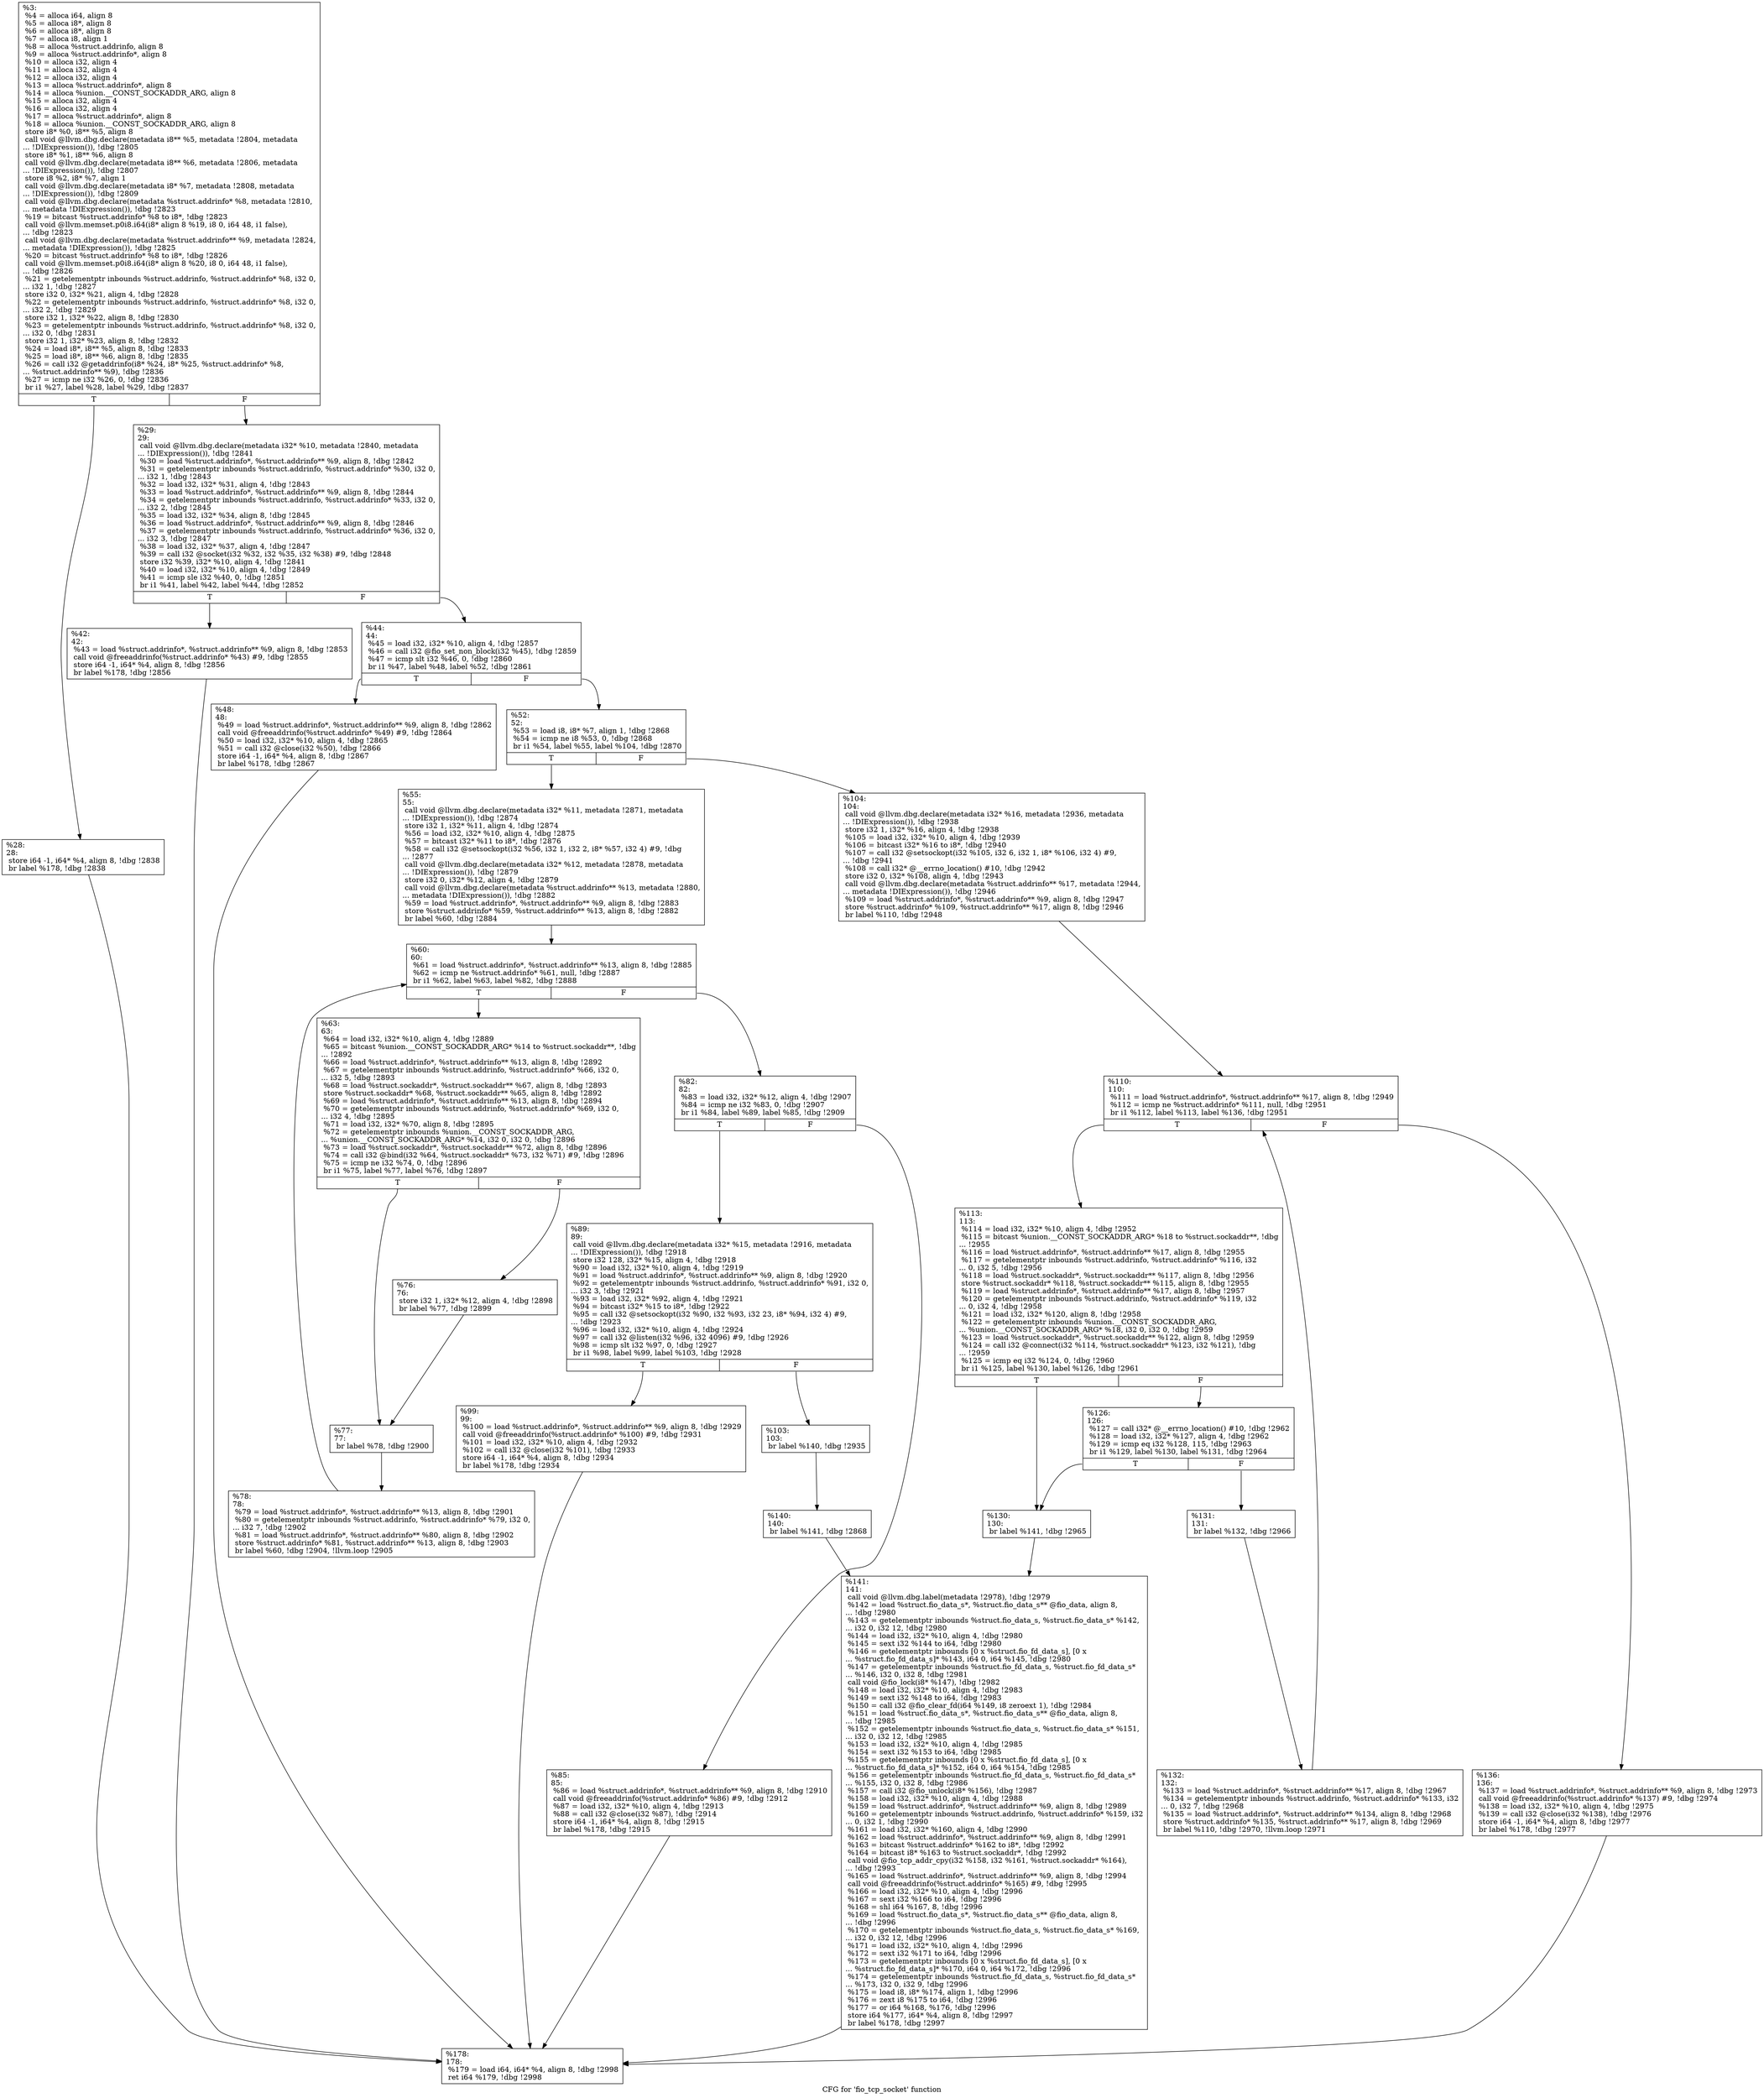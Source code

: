digraph "CFG for 'fio_tcp_socket' function" {
	label="CFG for 'fio_tcp_socket' function";

	Node0x5568515876b0 [shape=record,label="{%3:\l  %4 = alloca i64, align 8\l  %5 = alloca i8*, align 8\l  %6 = alloca i8*, align 8\l  %7 = alloca i8, align 1\l  %8 = alloca %struct.addrinfo, align 8\l  %9 = alloca %struct.addrinfo*, align 8\l  %10 = alloca i32, align 4\l  %11 = alloca i32, align 4\l  %12 = alloca i32, align 4\l  %13 = alloca %struct.addrinfo*, align 8\l  %14 = alloca %union.__CONST_SOCKADDR_ARG, align 8\l  %15 = alloca i32, align 4\l  %16 = alloca i32, align 4\l  %17 = alloca %struct.addrinfo*, align 8\l  %18 = alloca %union.__CONST_SOCKADDR_ARG, align 8\l  store i8* %0, i8** %5, align 8\l  call void @llvm.dbg.declare(metadata i8** %5, metadata !2804, metadata\l... !DIExpression()), !dbg !2805\l  store i8* %1, i8** %6, align 8\l  call void @llvm.dbg.declare(metadata i8** %6, metadata !2806, metadata\l... !DIExpression()), !dbg !2807\l  store i8 %2, i8* %7, align 1\l  call void @llvm.dbg.declare(metadata i8* %7, metadata !2808, metadata\l... !DIExpression()), !dbg !2809\l  call void @llvm.dbg.declare(metadata %struct.addrinfo* %8, metadata !2810,\l... metadata !DIExpression()), !dbg !2823\l  %19 = bitcast %struct.addrinfo* %8 to i8*, !dbg !2823\l  call void @llvm.memset.p0i8.i64(i8* align 8 %19, i8 0, i64 48, i1 false),\l... !dbg !2823\l  call void @llvm.dbg.declare(metadata %struct.addrinfo** %9, metadata !2824,\l... metadata !DIExpression()), !dbg !2825\l  %20 = bitcast %struct.addrinfo* %8 to i8*, !dbg !2826\l  call void @llvm.memset.p0i8.i64(i8* align 8 %20, i8 0, i64 48, i1 false),\l... !dbg !2826\l  %21 = getelementptr inbounds %struct.addrinfo, %struct.addrinfo* %8, i32 0,\l... i32 1, !dbg !2827\l  store i32 0, i32* %21, align 4, !dbg !2828\l  %22 = getelementptr inbounds %struct.addrinfo, %struct.addrinfo* %8, i32 0,\l... i32 2, !dbg !2829\l  store i32 1, i32* %22, align 8, !dbg !2830\l  %23 = getelementptr inbounds %struct.addrinfo, %struct.addrinfo* %8, i32 0,\l... i32 0, !dbg !2831\l  store i32 1, i32* %23, align 8, !dbg !2832\l  %24 = load i8*, i8** %5, align 8, !dbg !2833\l  %25 = load i8*, i8** %6, align 8, !dbg !2835\l  %26 = call i32 @getaddrinfo(i8* %24, i8* %25, %struct.addrinfo* %8,\l... %struct.addrinfo** %9), !dbg !2836\l  %27 = icmp ne i32 %26, 0, !dbg !2836\l  br i1 %27, label %28, label %29, !dbg !2837\l|{<s0>T|<s1>F}}"];
	Node0x5568515876b0:s0 -> Node0x556851590090;
	Node0x5568515876b0:s1 -> Node0x5568515900e0;
	Node0x556851590090 [shape=record,label="{%28:\l28:                                               \l  store i64 -1, i64* %4, align 8, !dbg !2838\l  br label %178, !dbg !2838\l}"];
	Node0x556851590090 -> Node0x556851590900;
	Node0x5568515900e0 [shape=record,label="{%29:\l29:                                               \l  call void @llvm.dbg.declare(metadata i32* %10, metadata !2840, metadata\l... !DIExpression()), !dbg !2841\l  %30 = load %struct.addrinfo*, %struct.addrinfo** %9, align 8, !dbg !2842\l  %31 = getelementptr inbounds %struct.addrinfo, %struct.addrinfo* %30, i32 0,\l... i32 1, !dbg !2843\l  %32 = load i32, i32* %31, align 4, !dbg !2843\l  %33 = load %struct.addrinfo*, %struct.addrinfo** %9, align 8, !dbg !2844\l  %34 = getelementptr inbounds %struct.addrinfo, %struct.addrinfo* %33, i32 0,\l... i32 2, !dbg !2845\l  %35 = load i32, i32* %34, align 8, !dbg !2845\l  %36 = load %struct.addrinfo*, %struct.addrinfo** %9, align 8, !dbg !2846\l  %37 = getelementptr inbounds %struct.addrinfo, %struct.addrinfo* %36, i32 0,\l... i32 3, !dbg !2847\l  %38 = load i32, i32* %37, align 4, !dbg !2847\l  %39 = call i32 @socket(i32 %32, i32 %35, i32 %38) #9, !dbg !2848\l  store i32 %39, i32* %10, align 4, !dbg !2841\l  %40 = load i32, i32* %10, align 4, !dbg !2849\l  %41 = icmp sle i32 %40, 0, !dbg !2851\l  br i1 %41, label %42, label %44, !dbg !2852\l|{<s0>T|<s1>F}}"];
	Node0x5568515900e0:s0 -> Node0x556851590130;
	Node0x5568515900e0:s1 -> Node0x556851590180;
	Node0x556851590130 [shape=record,label="{%42:\l42:                                               \l  %43 = load %struct.addrinfo*, %struct.addrinfo** %9, align 8, !dbg !2853\l  call void @freeaddrinfo(%struct.addrinfo* %43) #9, !dbg !2855\l  store i64 -1, i64* %4, align 8, !dbg !2856\l  br label %178, !dbg !2856\l}"];
	Node0x556851590130 -> Node0x556851590900;
	Node0x556851590180 [shape=record,label="{%44:\l44:                                               \l  %45 = load i32, i32* %10, align 4, !dbg !2857\l  %46 = call i32 @fio_set_non_block(i32 %45), !dbg !2859\l  %47 = icmp slt i32 %46, 0, !dbg !2860\l  br i1 %47, label %48, label %52, !dbg !2861\l|{<s0>T|<s1>F}}"];
	Node0x556851590180:s0 -> Node0x5568515901d0;
	Node0x556851590180:s1 -> Node0x556851590220;
	Node0x5568515901d0 [shape=record,label="{%48:\l48:                                               \l  %49 = load %struct.addrinfo*, %struct.addrinfo** %9, align 8, !dbg !2862\l  call void @freeaddrinfo(%struct.addrinfo* %49) #9, !dbg !2864\l  %50 = load i32, i32* %10, align 4, !dbg !2865\l  %51 = call i32 @close(i32 %50), !dbg !2866\l  store i64 -1, i64* %4, align 8, !dbg !2867\l  br label %178, !dbg !2867\l}"];
	Node0x5568515901d0 -> Node0x556851590900;
	Node0x556851590220 [shape=record,label="{%52:\l52:                                               \l  %53 = load i8, i8* %7, align 1, !dbg !2868\l  %54 = icmp ne i8 %53, 0, !dbg !2868\l  br i1 %54, label %55, label %104, !dbg !2870\l|{<s0>T|<s1>F}}"];
	Node0x556851590220:s0 -> Node0x556851590270;
	Node0x556851590220:s1 -> Node0x5568515905e0;
	Node0x556851590270 [shape=record,label="{%55:\l55:                                               \l  call void @llvm.dbg.declare(metadata i32* %11, metadata !2871, metadata\l... !DIExpression()), !dbg !2874\l  store i32 1, i32* %11, align 4, !dbg !2874\l  %56 = load i32, i32* %10, align 4, !dbg !2875\l  %57 = bitcast i32* %11 to i8*, !dbg !2876\l  %58 = call i32 @setsockopt(i32 %56, i32 1, i32 2, i8* %57, i32 4) #9, !dbg\l... !2877\l  call void @llvm.dbg.declare(metadata i32* %12, metadata !2878, metadata\l... !DIExpression()), !dbg !2879\l  store i32 0, i32* %12, align 4, !dbg !2879\l  call void @llvm.dbg.declare(metadata %struct.addrinfo** %13, metadata !2880,\l... metadata !DIExpression()), !dbg !2882\l  %59 = load %struct.addrinfo*, %struct.addrinfo** %9, align 8, !dbg !2883\l  store %struct.addrinfo* %59, %struct.addrinfo** %13, align 8, !dbg !2882\l  br label %60, !dbg !2884\l}"];
	Node0x556851590270 -> Node0x5568515902c0;
	Node0x5568515902c0 [shape=record,label="{%60:\l60:                                               \l  %61 = load %struct.addrinfo*, %struct.addrinfo** %13, align 8, !dbg !2885\l  %62 = icmp ne %struct.addrinfo* %61, null, !dbg !2887\l  br i1 %62, label %63, label %82, !dbg !2888\l|{<s0>T|<s1>F}}"];
	Node0x5568515902c0:s0 -> Node0x556851590310;
	Node0x5568515902c0:s1 -> Node0x556851590450;
	Node0x556851590310 [shape=record,label="{%63:\l63:                                               \l  %64 = load i32, i32* %10, align 4, !dbg !2889\l  %65 = bitcast %union.__CONST_SOCKADDR_ARG* %14 to %struct.sockaddr**, !dbg\l... !2892\l  %66 = load %struct.addrinfo*, %struct.addrinfo** %13, align 8, !dbg !2892\l  %67 = getelementptr inbounds %struct.addrinfo, %struct.addrinfo* %66, i32 0,\l... i32 5, !dbg !2893\l  %68 = load %struct.sockaddr*, %struct.sockaddr** %67, align 8, !dbg !2893\l  store %struct.sockaddr* %68, %struct.sockaddr** %65, align 8, !dbg !2892\l  %69 = load %struct.addrinfo*, %struct.addrinfo** %13, align 8, !dbg !2894\l  %70 = getelementptr inbounds %struct.addrinfo, %struct.addrinfo* %69, i32 0,\l... i32 4, !dbg !2895\l  %71 = load i32, i32* %70, align 8, !dbg !2895\l  %72 = getelementptr inbounds %union.__CONST_SOCKADDR_ARG,\l... %union.__CONST_SOCKADDR_ARG* %14, i32 0, i32 0, !dbg !2896\l  %73 = load %struct.sockaddr*, %struct.sockaddr** %72, align 8, !dbg !2896\l  %74 = call i32 @bind(i32 %64, %struct.sockaddr* %73, i32 %71) #9, !dbg !2896\l  %75 = icmp ne i32 %74, 0, !dbg !2896\l  br i1 %75, label %77, label %76, !dbg !2897\l|{<s0>T|<s1>F}}"];
	Node0x556851590310:s0 -> Node0x5568515903b0;
	Node0x556851590310:s1 -> Node0x556851590360;
	Node0x556851590360 [shape=record,label="{%76:\l76:                                               \l  store i32 1, i32* %12, align 4, !dbg !2898\l  br label %77, !dbg !2899\l}"];
	Node0x556851590360 -> Node0x5568515903b0;
	Node0x5568515903b0 [shape=record,label="{%77:\l77:                                               \l  br label %78, !dbg !2900\l}"];
	Node0x5568515903b0 -> Node0x556851590400;
	Node0x556851590400 [shape=record,label="{%78:\l78:                                               \l  %79 = load %struct.addrinfo*, %struct.addrinfo** %13, align 8, !dbg !2901\l  %80 = getelementptr inbounds %struct.addrinfo, %struct.addrinfo* %79, i32 0,\l... i32 7, !dbg !2902\l  %81 = load %struct.addrinfo*, %struct.addrinfo** %80, align 8, !dbg !2902\l  store %struct.addrinfo* %81, %struct.addrinfo** %13, align 8, !dbg !2903\l  br label %60, !dbg !2904, !llvm.loop !2905\l}"];
	Node0x556851590400 -> Node0x5568515902c0;
	Node0x556851590450 [shape=record,label="{%82:\l82:                                               \l  %83 = load i32, i32* %12, align 4, !dbg !2907\l  %84 = icmp ne i32 %83, 0, !dbg !2907\l  br i1 %84, label %89, label %85, !dbg !2909\l|{<s0>T|<s1>F}}"];
	Node0x556851590450:s0 -> Node0x5568515904f0;
	Node0x556851590450:s1 -> Node0x5568515904a0;
	Node0x5568515904a0 [shape=record,label="{%85:\l85:                                               \l  %86 = load %struct.addrinfo*, %struct.addrinfo** %9, align 8, !dbg !2910\l  call void @freeaddrinfo(%struct.addrinfo* %86) #9, !dbg !2912\l  %87 = load i32, i32* %10, align 4, !dbg !2913\l  %88 = call i32 @close(i32 %87), !dbg !2914\l  store i64 -1, i64* %4, align 8, !dbg !2915\l  br label %178, !dbg !2915\l}"];
	Node0x5568515904a0 -> Node0x556851590900;
	Node0x5568515904f0 [shape=record,label="{%89:\l89:                                               \l  call void @llvm.dbg.declare(metadata i32* %15, metadata !2916, metadata\l... !DIExpression()), !dbg !2918\l  store i32 128, i32* %15, align 4, !dbg !2918\l  %90 = load i32, i32* %10, align 4, !dbg !2919\l  %91 = load %struct.addrinfo*, %struct.addrinfo** %9, align 8, !dbg !2920\l  %92 = getelementptr inbounds %struct.addrinfo, %struct.addrinfo* %91, i32 0,\l... i32 3, !dbg !2921\l  %93 = load i32, i32* %92, align 4, !dbg !2921\l  %94 = bitcast i32* %15 to i8*, !dbg !2922\l  %95 = call i32 @setsockopt(i32 %90, i32 %93, i32 23, i8* %94, i32 4) #9,\l... !dbg !2923\l  %96 = load i32, i32* %10, align 4, !dbg !2924\l  %97 = call i32 @listen(i32 %96, i32 4096) #9, !dbg !2926\l  %98 = icmp slt i32 %97, 0, !dbg !2927\l  br i1 %98, label %99, label %103, !dbg !2928\l|{<s0>T|<s1>F}}"];
	Node0x5568515904f0:s0 -> Node0x556851590540;
	Node0x5568515904f0:s1 -> Node0x556851590590;
	Node0x556851590540 [shape=record,label="{%99:\l99:                                               \l  %100 = load %struct.addrinfo*, %struct.addrinfo** %9, align 8, !dbg !2929\l  call void @freeaddrinfo(%struct.addrinfo* %100) #9, !dbg !2931\l  %101 = load i32, i32* %10, align 4, !dbg !2932\l  %102 = call i32 @close(i32 %101), !dbg !2933\l  store i64 -1, i64* %4, align 8, !dbg !2934\l  br label %178, !dbg !2934\l}"];
	Node0x556851590540 -> Node0x556851590900;
	Node0x556851590590 [shape=record,label="{%103:\l103:                                              \l  br label %140, !dbg !2935\l}"];
	Node0x556851590590 -> Node0x556851590860;
	Node0x5568515905e0 [shape=record,label="{%104:\l104:                                              \l  call void @llvm.dbg.declare(metadata i32* %16, metadata !2936, metadata\l... !DIExpression()), !dbg !2938\l  store i32 1, i32* %16, align 4, !dbg !2938\l  %105 = load i32, i32* %10, align 4, !dbg !2939\l  %106 = bitcast i32* %16 to i8*, !dbg !2940\l  %107 = call i32 @setsockopt(i32 %105, i32 6, i32 1, i8* %106, i32 4) #9,\l... !dbg !2941\l  %108 = call i32* @__errno_location() #10, !dbg !2942\l  store i32 0, i32* %108, align 4, !dbg !2943\l  call void @llvm.dbg.declare(metadata %struct.addrinfo** %17, metadata !2944,\l... metadata !DIExpression()), !dbg !2946\l  %109 = load %struct.addrinfo*, %struct.addrinfo** %9, align 8, !dbg !2947\l  store %struct.addrinfo* %109, %struct.addrinfo** %17, align 8, !dbg !2946\l  br label %110, !dbg !2948\l}"];
	Node0x5568515905e0 -> Node0x556851590630;
	Node0x556851590630 [shape=record,label="{%110:\l110:                                              \l  %111 = load %struct.addrinfo*, %struct.addrinfo** %17, align 8, !dbg !2949\l  %112 = icmp ne %struct.addrinfo* %111, null, !dbg !2951\l  br i1 %112, label %113, label %136, !dbg !2951\l|{<s0>T|<s1>F}}"];
	Node0x556851590630:s0 -> Node0x556851590680;
	Node0x556851590630:s1 -> Node0x556851590810;
	Node0x556851590680 [shape=record,label="{%113:\l113:                                              \l  %114 = load i32, i32* %10, align 4, !dbg !2952\l  %115 = bitcast %union.__CONST_SOCKADDR_ARG* %18 to %struct.sockaddr**, !dbg\l... !2955\l  %116 = load %struct.addrinfo*, %struct.addrinfo** %17, align 8, !dbg !2955\l  %117 = getelementptr inbounds %struct.addrinfo, %struct.addrinfo* %116, i32\l... 0, i32 5, !dbg !2956\l  %118 = load %struct.sockaddr*, %struct.sockaddr** %117, align 8, !dbg !2956\l  store %struct.sockaddr* %118, %struct.sockaddr** %115, align 8, !dbg !2955\l  %119 = load %struct.addrinfo*, %struct.addrinfo** %17, align 8, !dbg !2957\l  %120 = getelementptr inbounds %struct.addrinfo, %struct.addrinfo* %119, i32\l... 0, i32 4, !dbg !2958\l  %121 = load i32, i32* %120, align 8, !dbg !2958\l  %122 = getelementptr inbounds %union.__CONST_SOCKADDR_ARG,\l... %union.__CONST_SOCKADDR_ARG* %18, i32 0, i32 0, !dbg !2959\l  %123 = load %struct.sockaddr*, %struct.sockaddr** %122, align 8, !dbg !2959\l  %124 = call i32 @connect(i32 %114, %struct.sockaddr* %123, i32 %121), !dbg\l... !2959\l  %125 = icmp eq i32 %124, 0, !dbg !2960\l  br i1 %125, label %130, label %126, !dbg !2961\l|{<s0>T|<s1>F}}"];
	Node0x556851590680:s0 -> Node0x556851590720;
	Node0x556851590680:s1 -> Node0x5568515906d0;
	Node0x5568515906d0 [shape=record,label="{%126:\l126:                                              \l  %127 = call i32* @__errno_location() #10, !dbg !2962\l  %128 = load i32, i32* %127, align 4, !dbg !2962\l  %129 = icmp eq i32 %128, 115, !dbg !2963\l  br i1 %129, label %130, label %131, !dbg !2964\l|{<s0>T|<s1>F}}"];
	Node0x5568515906d0:s0 -> Node0x556851590720;
	Node0x5568515906d0:s1 -> Node0x556851590770;
	Node0x556851590720 [shape=record,label="{%130:\l130:                                              \l  br label %141, !dbg !2965\l}"];
	Node0x556851590720 -> Node0x5568515908b0;
	Node0x556851590770 [shape=record,label="{%131:\l131:                                              \l  br label %132, !dbg !2966\l}"];
	Node0x556851590770 -> Node0x5568515907c0;
	Node0x5568515907c0 [shape=record,label="{%132:\l132:                                              \l  %133 = load %struct.addrinfo*, %struct.addrinfo** %17, align 8, !dbg !2967\l  %134 = getelementptr inbounds %struct.addrinfo, %struct.addrinfo* %133, i32\l... 0, i32 7, !dbg !2968\l  %135 = load %struct.addrinfo*, %struct.addrinfo** %134, align 8, !dbg !2968\l  store %struct.addrinfo* %135, %struct.addrinfo** %17, align 8, !dbg !2969\l  br label %110, !dbg !2970, !llvm.loop !2971\l}"];
	Node0x5568515907c0 -> Node0x556851590630;
	Node0x556851590810 [shape=record,label="{%136:\l136:                                              \l  %137 = load %struct.addrinfo*, %struct.addrinfo** %9, align 8, !dbg !2973\l  call void @freeaddrinfo(%struct.addrinfo* %137) #9, !dbg !2974\l  %138 = load i32, i32* %10, align 4, !dbg !2975\l  %139 = call i32 @close(i32 %138), !dbg !2976\l  store i64 -1, i64* %4, align 8, !dbg !2977\l  br label %178, !dbg !2977\l}"];
	Node0x556851590810 -> Node0x556851590900;
	Node0x556851590860 [shape=record,label="{%140:\l140:                                              \l  br label %141, !dbg !2868\l}"];
	Node0x556851590860 -> Node0x5568515908b0;
	Node0x5568515908b0 [shape=record,label="{%141:\l141:                                              \l  call void @llvm.dbg.label(metadata !2978), !dbg !2979\l  %142 = load %struct.fio_data_s*, %struct.fio_data_s** @fio_data, align 8,\l... !dbg !2980\l  %143 = getelementptr inbounds %struct.fio_data_s, %struct.fio_data_s* %142,\l... i32 0, i32 12, !dbg !2980\l  %144 = load i32, i32* %10, align 4, !dbg !2980\l  %145 = sext i32 %144 to i64, !dbg !2980\l  %146 = getelementptr inbounds [0 x %struct.fio_fd_data_s], [0 x\l... %struct.fio_fd_data_s]* %143, i64 0, i64 %145, !dbg !2980\l  %147 = getelementptr inbounds %struct.fio_fd_data_s, %struct.fio_fd_data_s*\l... %146, i32 0, i32 8, !dbg !2981\l  call void @fio_lock(i8* %147), !dbg !2982\l  %148 = load i32, i32* %10, align 4, !dbg !2983\l  %149 = sext i32 %148 to i64, !dbg !2983\l  %150 = call i32 @fio_clear_fd(i64 %149, i8 zeroext 1), !dbg !2984\l  %151 = load %struct.fio_data_s*, %struct.fio_data_s** @fio_data, align 8,\l... !dbg !2985\l  %152 = getelementptr inbounds %struct.fio_data_s, %struct.fio_data_s* %151,\l... i32 0, i32 12, !dbg !2985\l  %153 = load i32, i32* %10, align 4, !dbg !2985\l  %154 = sext i32 %153 to i64, !dbg !2985\l  %155 = getelementptr inbounds [0 x %struct.fio_fd_data_s], [0 x\l... %struct.fio_fd_data_s]* %152, i64 0, i64 %154, !dbg !2985\l  %156 = getelementptr inbounds %struct.fio_fd_data_s, %struct.fio_fd_data_s*\l... %155, i32 0, i32 8, !dbg !2986\l  %157 = call i32 @fio_unlock(i8* %156), !dbg !2987\l  %158 = load i32, i32* %10, align 4, !dbg !2988\l  %159 = load %struct.addrinfo*, %struct.addrinfo** %9, align 8, !dbg !2989\l  %160 = getelementptr inbounds %struct.addrinfo, %struct.addrinfo* %159, i32\l... 0, i32 1, !dbg !2990\l  %161 = load i32, i32* %160, align 4, !dbg !2990\l  %162 = load %struct.addrinfo*, %struct.addrinfo** %9, align 8, !dbg !2991\l  %163 = bitcast %struct.addrinfo* %162 to i8*, !dbg !2992\l  %164 = bitcast i8* %163 to %struct.sockaddr*, !dbg !2992\l  call void @fio_tcp_addr_cpy(i32 %158, i32 %161, %struct.sockaddr* %164),\l... !dbg !2993\l  %165 = load %struct.addrinfo*, %struct.addrinfo** %9, align 8, !dbg !2994\l  call void @freeaddrinfo(%struct.addrinfo* %165) #9, !dbg !2995\l  %166 = load i32, i32* %10, align 4, !dbg !2996\l  %167 = sext i32 %166 to i64, !dbg !2996\l  %168 = shl i64 %167, 8, !dbg !2996\l  %169 = load %struct.fio_data_s*, %struct.fio_data_s** @fio_data, align 8,\l... !dbg !2996\l  %170 = getelementptr inbounds %struct.fio_data_s, %struct.fio_data_s* %169,\l... i32 0, i32 12, !dbg !2996\l  %171 = load i32, i32* %10, align 4, !dbg !2996\l  %172 = sext i32 %171 to i64, !dbg !2996\l  %173 = getelementptr inbounds [0 x %struct.fio_fd_data_s], [0 x\l... %struct.fio_fd_data_s]* %170, i64 0, i64 %172, !dbg !2996\l  %174 = getelementptr inbounds %struct.fio_fd_data_s, %struct.fio_fd_data_s*\l... %173, i32 0, i32 9, !dbg !2996\l  %175 = load i8, i8* %174, align 1, !dbg !2996\l  %176 = zext i8 %175 to i64, !dbg !2996\l  %177 = or i64 %168, %176, !dbg !2996\l  store i64 %177, i64* %4, align 8, !dbg !2997\l  br label %178, !dbg !2997\l}"];
	Node0x5568515908b0 -> Node0x556851590900;
	Node0x556851590900 [shape=record,label="{%178:\l178:                                              \l  %179 = load i64, i64* %4, align 8, !dbg !2998\l  ret i64 %179, !dbg !2998\l}"];
}
